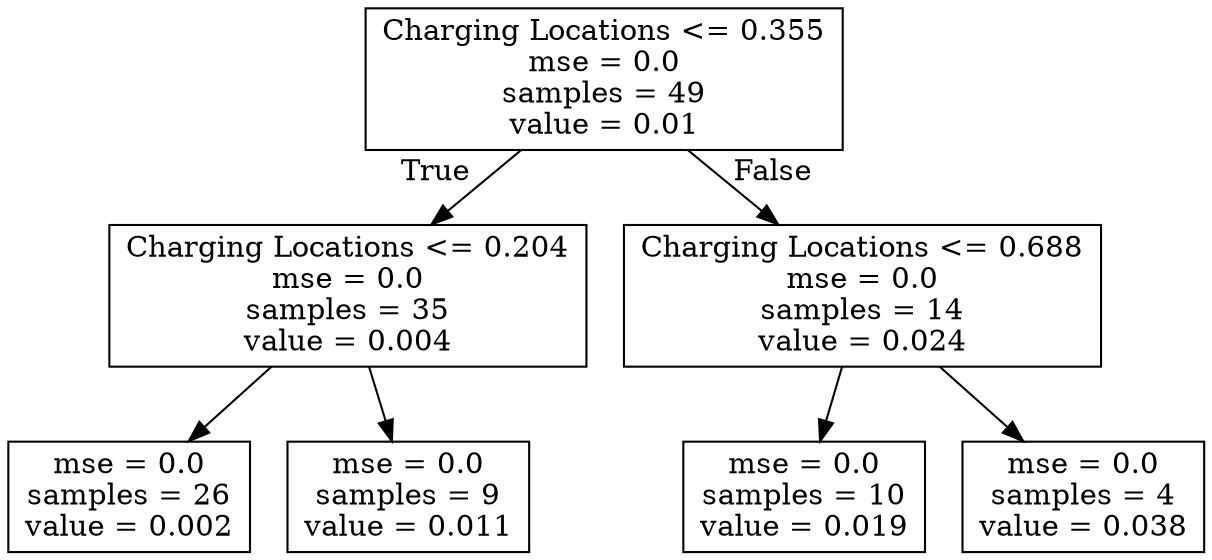 digraph Tree {
node [shape=box] ;
0 [label="Charging Locations <= 0.355\nmse = 0.0\nsamples = 49\nvalue = 0.01"] ;
1 [label="Charging Locations <= 0.204\nmse = 0.0\nsamples = 35\nvalue = 0.004"] ;
0 -> 1 [labeldistance=2.5, labelangle=45, headlabel="True"] ;
2 [label="mse = 0.0\nsamples = 26\nvalue = 0.002"] ;
1 -> 2 ;
3 [label="mse = 0.0\nsamples = 9\nvalue = 0.011"] ;
1 -> 3 ;
4 [label="Charging Locations <= 0.688\nmse = 0.0\nsamples = 14\nvalue = 0.024"] ;
0 -> 4 [labeldistance=2.5, labelangle=-45, headlabel="False"] ;
5 [label="mse = 0.0\nsamples = 10\nvalue = 0.019"] ;
4 -> 5 ;
6 [label="mse = 0.0\nsamples = 4\nvalue = 0.038"] ;
4 -> 6 ;
}
